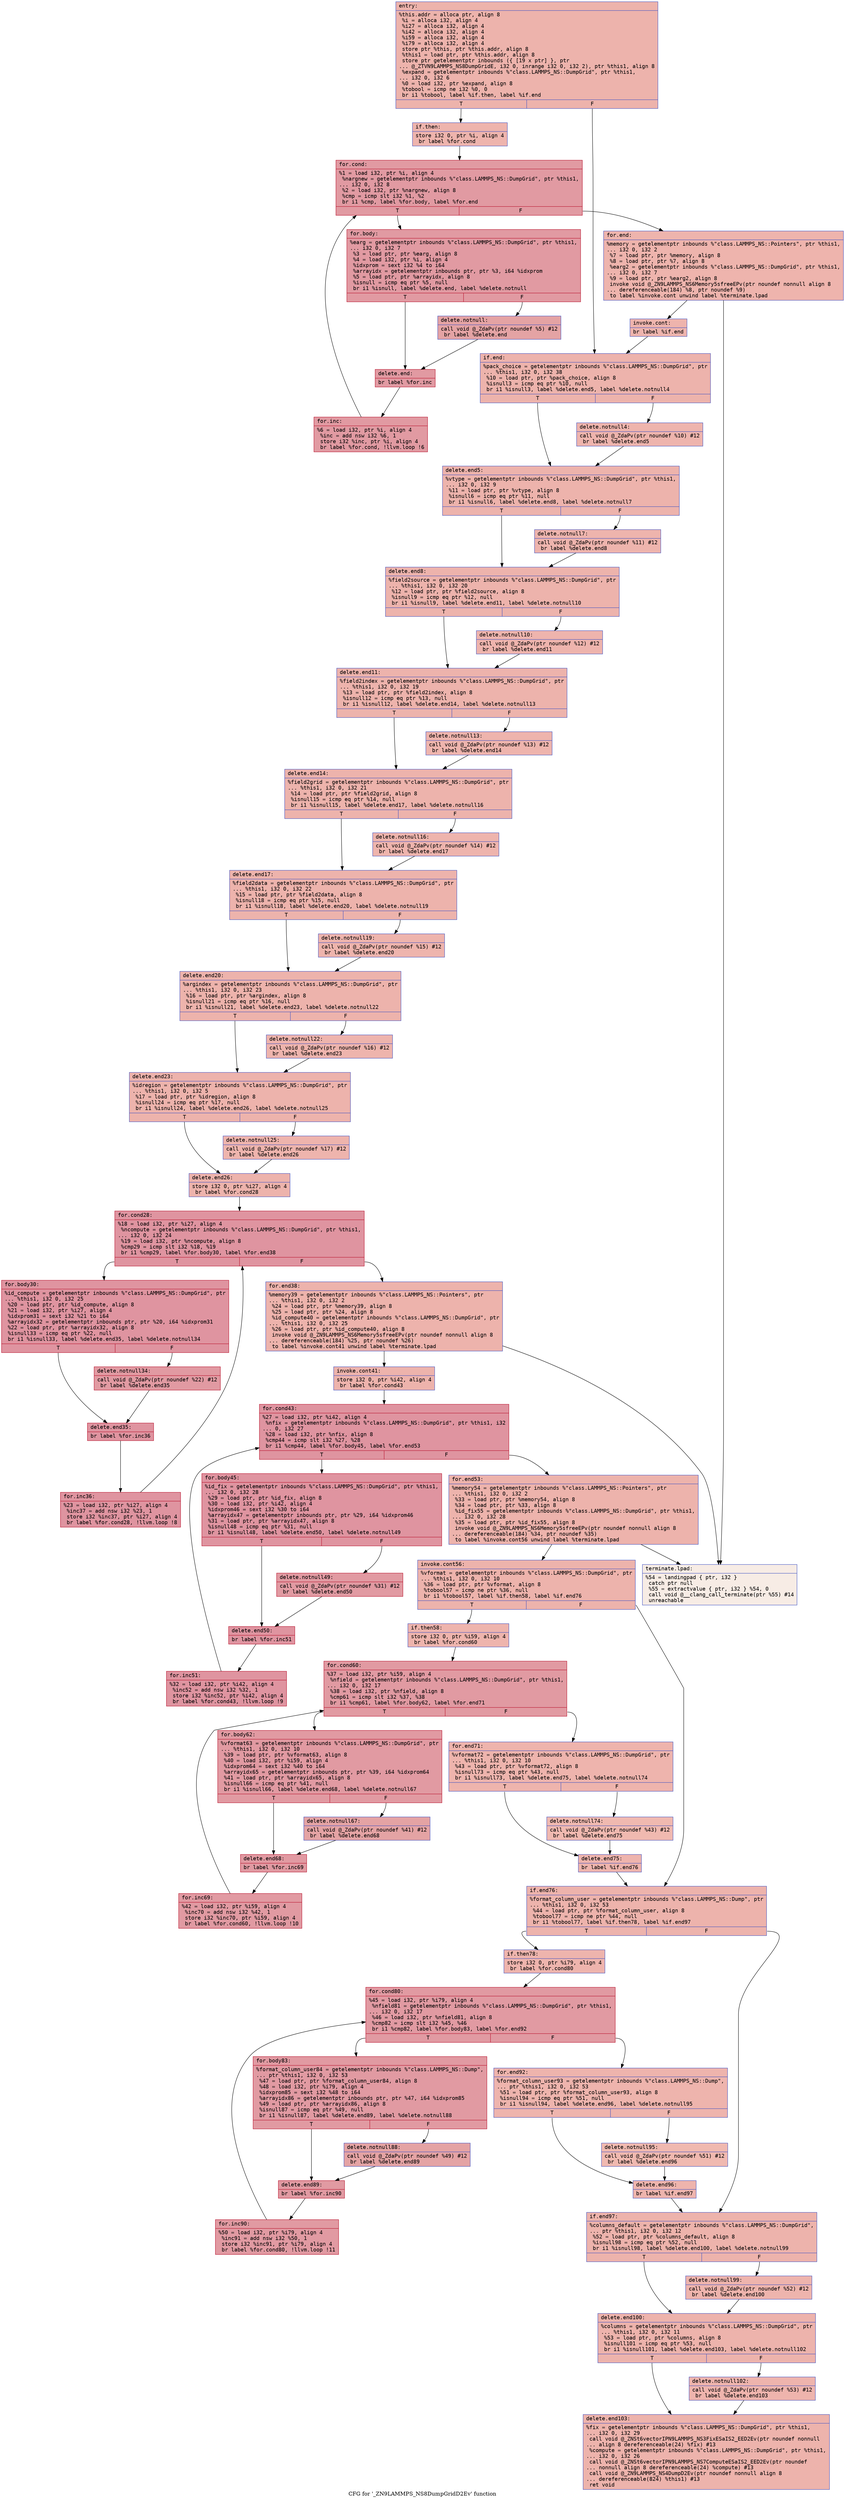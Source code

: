 digraph "CFG for '_ZN9LAMMPS_NS8DumpGridD2Ev' function" {
	label="CFG for '_ZN9LAMMPS_NS8DumpGridD2Ev' function";

	Node0x557f62be4750 [shape=record,color="#3d50c3ff", style=filled, fillcolor="#d6524470" fontname="Courier",label="{entry:\l|  %this.addr = alloca ptr, align 8\l  %i = alloca i32, align 4\l  %i27 = alloca i32, align 4\l  %i42 = alloca i32, align 4\l  %i59 = alloca i32, align 4\l  %i79 = alloca i32, align 4\l  store ptr %this, ptr %this.addr, align 8\l  %this1 = load ptr, ptr %this.addr, align 8\l  store ptr getelementptr inbounds (\{ [19 x ptr] \}, ptr\l... @_ZTVN9LAMMPS_NS8DumpGridE, i32 0, inrange i32 0, i32 2), ptr %this1, align 8\l  %expand = getelementptr inbounds %\"class.LAMMPS_NS::DumpGrid\", ptr %this1,\l... i32 0, i32 6\l  %0 = load i32, ptr %expand, align 8\l  %tobool = icmp ne i32 %0, 0\l  br i1 %tobool, label %if.then, label %if.end\l|{<s0>T|<s1>F}}"];
	Node0x557f62be4750:s0 -> Node0x557f62be4e40[tooltip="entry -> if.then\nProbability 62.50%" ];
	Node0x557f62be4750:s1 -> Node0x557f62be4eb0[tooltip="entry -> if.end\nProbability 37.50%" ];
	Node0x557f62be4e40 [shape=record,color="#3d50c3ff", style=filled, fillcolor="#d8564670" fontname="Courier",label="{if.then:\l|  store i32 0, ptr %i, align 4\l  br label %for.cond\l}"];
	Node0x557f62be4e40 -> Node0x557f62be5210[tooltip="if.then -> for.cond\nProbability 100.00%" ];
	Node0x557f62be5210 [shape=record,color="#b70d28ff", style=filled, fillcolor="#bb1b2c70" fontname="Courier",label="{for.cond:\l|  %1 = load i32, ptr %i, align 4\l  %nargnew = getelementptr inbounds %\"class.LAMMPS_NS::DumpGrid\", ptr %this1,\l... i32 0, i32 8\l  %2 = load i32, ptr %nargnew, align 8\l  %cmp = icmp slt i32 %1, %2\l  br i1 %cmp, label %for.body, label %for.end\l|{<s0>T|<s1>F}}"];
	Node0x557f62be5210:s0 -> Node0x557f62be5560[tooltip="for.cond -> for.body\nProbability 96.88%" ];
	Node0x557f62be5210:s1 -> Node0x557f62be55b0[tooltip="for.cond -> for.end\nProbability 3.12%" ];
	Node0x557f62be5560 [shape=record,color="#b70d28ff", style=filled, fillcolor="#bb1b2c70" fontname="Courier",label="{for.body:\l|  %earg = getelementptr inbounds %\"class.LAMMPS_NS::DumpGrid\", ptr %this1,\l... i32 0, i32 7\l  %3 = load ptr, ptr %earg, align 8\l  %4 = load i32, ptr %i, align 4\l  %idxprom = sext i32 %4 to i64\l  %arrayidx = getelementptr inbounds ptr, ptr %3, i64 %idxprom\l  %5 = load ptr, ptr %arrayidx, align 8\l  %isnull = icmp eq ptr %5, null\l  br i1 %isnull, label %delete.end, label %delete.notnull\l|{<s0>T|<s1>F}}"];
	Node0x557f62be5560:s0 -> Node0x557f62be5ba0[tooltip="for.body -> delete.end\nProbability 37.50%" ];
	Node0x557f62be5560:s1 -> Node0x557f62be5c20[tooltip="for.body -> delete.notnull\nProbability 62.50%" ];
	Node0x557f62be5c20 [shape=record,color="#3d50c3ff", style=filled, fillcolor="#c32e3170" fontname="Courier",label="{delete.notnull:\l|  call void @_ZdaPv(ptr noundef %5) #12\l  br label %delete.end\l}"];
	Node0x557f62be5c20 -> Node0x557f62be5ba0[tooltip="delete.notnull -> delete.end\nProbability 100.00%" ];
	Node0x557f62be5ba0 [shape=record,color="#b70d28ff", style=filled, fillcolor="#bb1b2c70" fontname="Courier",label="{delete.end:\l|  br label %for.inc\l}"];
	Node0x557f62be5ba0 -> Node0x557f62be5f50[tooltip="delete.end -> for.inc\nProbability 100.00%" ];
	Node0x557f62be5f50 [shape=record,color="#b70d28ff", style=filled, fillcolor="#bb1b2c70" fontname="Courier",label="{for.inc:\l|  %6 = load i32, ptr %i, align 4\l  %inc = add nsw i32 %6, 1\l  store i32 %inc, ptr %i, align 4\l  br label %for.cond, !llvm.loop !6\l}"];
	Node0x557f62be5f50 -> Node0x557f62be5210[tooltip="for.inc -> for.cond\nProbability 100.00%" ];
	Node0x557f62be55b0 [shape=record,color="#3d50c3ff", style=filled, fillcolor="#d8564670" fontname="Courier",label="{for.end:\l|  %memory = getelementptr inbounds %\"class.LAMMPS_NS::Pointers\", ptr %this1,\l... i32 0, i32 2\l  %7 = load ptr, ptr %memory, align 8\l  %8 = load ptr, ptr %7, align 8\l  %earg2 = getelementptr inbounds %\"class.LAMMPS_NS::DumpGrid\", ptr %this1,\l... i32 0, i32 7\l  %9 = load ptr, ptr %earg2, align 8\l  invoke void @_ZN9LAMMPS_NS6Memory5sfreeEPv(ptr noundef nonnull align 8\l... dereferenceable(184) %8, ptr noundef %9)\l          to label %invoke.cont unwind label %terminate.lpad\l}"];
	Node0x557f62be55b0 -> Node0x557f62be6890[tooltip="for.end -> invoke.cont\nProbability 100.00%" ];
	Node0x557f62be55b0 -> Node0x557f62be6910[tooltip="for.end -> terminate.lpad\nProbability 0.00%" ];
	Node0x557f62be6890 [shape=record,color="#3d50c3ff", style=filled, fillcolor="#d8564670" fontname="Courier",label="{invoke.cont:\l|  br label %if.end\l}"];
	Node0x557f62be6890 -> Node0x557f62be4eb0[tooltip="invoke.cont -> if.end\nProbability 100.00%" ];
	Node0x557f62be4eb0 [shape=record,color="#3d50c3ff", style=filled, fillcolor="#d6524470" fontname="Courier",label="{if.end:\l|  %pack_choice = getelementptr inbounds %\"class.LAMMPS_NS::DumpGrid\", ptr\l... %this1, i32 0, i32 38\l  %10 = load ptr, ptr %pack_choice, align 8\l  %isnull3 = icmp eq ptr %10, null\l  br i1 %isnull3, label %delete.end5, label %delete.notnull4\l|{<s0>T|<s1>F}}"];
	Node0x557f62be4eb0:s0 -> Node0x557f62be6e70[tooltip="if.end -> delete.end5\nProbability 37.50%" ];
	Node0x557f62be4eb0:s1 -> Node0x557f62be6ef0[tooltip="if.end -> delete.notnull4\nProbability 62.50%" ];
	Node0x557f62be6ef0 [shape=record,color="#3d50c3ff", style=filled, fillcolor="#d8564670" fontname="Courier",label="{delete.notnull4:\l|  call void @_ZdaPv(ptr noundef %10) #12\l  br label %delete.end5\l}"];
	Node0x557f62be6ef0 -> Node0x557f62be6e70[tooltip="delete.notnull4 -> delete.end5\nProbability 100.00%" ];
	Node0x557f62be6e70 [shape=record,color="#3d50c3ff", style=filled, fillcolor="#d6524470" fontname="Courier",label="{delete.end5:\l|  %vtype = getelementptr inbounds %\"class.LAMMPS_NS::DumpGrid\", ptr %this1,\l... i32 0, i32 9\l  %11 = load ptr, ptr %vtype, align 8\l  %isnull6 = icmp eq ptr %11, null\l  br i1 %isnull6, label %delete.end8, label %delete.notnull7\l|{<s0>T|<s1>F}}"];
	Node0x557f62be6e70:s0 -> Node0x557f62be73c0[tooltip="delete.end5 -> delete.end8\nProbability 37.50%" ];
	Node0x557f62be6e70:s1 -> Node0x557f62be7410[tooltip="delete.end5 -> delete.notnull7\nProbability 62.50%" ];
	Node0x557f62be7410 [shape=record,color="#3d50c3ff", style=filled, fillcolor="#d8564670" fontname="Courier",label="{delete.notnull7:\l|  call void @_ZdaPv(ptr noundef %11) #12\l  br label %delete.end8\l}"];
	Node0x557f62be7410 -> Node0x557f62be73c0[tooltip="delete.notnull7 -> delete.end8\nProbability 100.00%" ];
	Node0x557f62be73c0 [shape=record,color="#3d50c3ff", style=filled, fillcolor="#d6524470" fontname="Courier",label="{delete.end8:\l|  %field2source = getelementptr inbounds %\"class.LAMMPS_NS::DumpGrid\", ptr\l... %this1, i32 0, i32 20\l  %12 = load ptr, ptr %field2source, align 8\l  %isnull9 = icmp eq ptr %12, null\l  br i1 %isnull9, label %delete.end11, label %delete.notnull10\l|{<s0>T|<s1>F}}"];
	Node0x557f62be73c0:s0 -> Node0x557f62be78e0[tooltip="delete.end8 -> delete.end11\nProbability 37.50%" ];
	Node0x557f62be73c0:s1 -> Node0x557f62be7990[tooltip="delete.end8 -> delete.notnull10\nProbability 62.50%" ];
	Node0x557f62be7990 [shape=record,color="#3d50c3ff", style=filled, fillcolor="#d8564670" fontname="Courier",label="{delete.notnull10:\l|  call void @_ZdaPv(ptr noundef %12) #12\l  br label %delete.end11\l}"];
	Node0x557f62be7990 -> Node0x557f62be78e0[tooltip="delete.notnull10 -> delete.end11\nProbability 100.00%" ];
	Node0x557f62be78e0 [shape=record,color="#3d50c3ff", style=filled, fillcolor="#d6524470" fontname="Courier",label="{delete.end11:\l|  %field2index = getelementptr inbounds %\"class.LAMMPS_NS::DumpGrid\", ptr\l... %this1, i32 0, i32 19\l  %13 = load ptr, ptr %field2index, align 8\l  %isnull12 = icmp eq ptr %13, null\l  br i1 %isnull12, label %delete.end14, label %delete.notnull13\l|{<s0>T|<s1>F}}"];
	Node0x557f62be78e0:s0 -> Node0x557f62be7e60[tooltip="delete.end11 -> delete.end14\nProbability 37.50%" ];
	Node0x557f62be78e0:s1 -> Node0x557f62be7f10[tooltip="delete.end11 -> delete.notnull13\nProbability 62.50%" ];
	Node0x557f62be7f10 [shape=record,color="#3d50c3ff", style=filled, fillcolor="#d8564670" fontname="Courier",label="{delete.notnull13:\l|  call void @_ZdaPv(ptr noundef %13) #12\l  br label %delete.end14\l}"];
	Node0x557f62be7f10 -> Node0x557f62be7e60[tooltip="delete.notnull13 -> delete.end14\nProbability 100.00%" ];
	Node0x557f62be7e60 [shape=record,color="#3d50c3ff", style=filled, fillcolor="#d6524470" fontname="Courier",label="{delete.end14:\l|  %field2grid = getelementptr inbounds %\"class.LAMMPS_NS::DumpGrid\", ptr\l... %this1, i32 0, i32 21\l  %14 = load ptr, ptr %field2grid, align 8\l  %isnull15 = icmp eq ptr %14, null\l  br i1 %isnull15, label %delete.end17, label %delete.notnull16\l|{<s0>T|<s1>F}}"];
	Node0x557f62be7e60:s0 -> Node0x557f62be83c0[tooltip="delete.end14 -> delete.end17\nProbability 37.50%" ];
	Node0x557f62be7e60:s1 -> Node0x557f62be5fd0[tooltip="delete.end14 -> delete.notnull16\nProbability 62.50%" ];
	Node0x557f62be5fd0 [shape=record,color="#3d50c3ff", style=filled, fillcolor="#d8564670" fontname="Courier",label="{delete.notnull16:\l|  call void @_ZdaPv(ptr noundef %14) #12\l  br label %delete.end17\l}"];
	Node0x557f62be5fd0 -> Node0x557f62be83c0[tooltip="delete.notnull16 -> delete.end17\nProbability 100.00%" ];
	Node0x557f62be83c0 [shape=record,color="#3d50c3ff", style=filled, fillcolor="#d6524470" fontname="Courier",label="{delete.end17:\l|  %field2data = getelementptr inbounds %\"class.LAMMPS_NS::DumpGrid\", ptr\l... %this1, i32 0, i32 22\l  %15 = load ptr, ptr %field2data, align 8\l  %isnull18 = icmp eq ptr %15, null\l  br i1 %isnull18, label %delete.end20, label %delete.notnull19\l|{<s0>T|<s1>F}}"];
	Node0x557f62be83c0:s0 -> Node0x557f62be8c30[tooltip="delete.end17 -> delete.end20\nProbability 37.50%" ];
	Node0x557f62be83c0:s1 -> Node0x557f62be8ce0[tooltip="delete.end17 -> delete.notnull19\nProbability 62.50%" ];
	Node0x557f62be8ce0 [shape=record,color="#3d50c3ff", style=filled, fillcolor="#d8564670" fontname="Courier",label="{delete.notnull19:\l|  call void @_ZdaPv(ptr noundef %15) #12\l  br label %delete.end20\l}"];
	Node0x557f62be8ce0 -> Node0x557f62be8c30[tooltip="delete.notnull19 -> delete.end20\nProbability 100.00%" ];
	Node0x557f62be8c30 [shape=record,color="#3d50c3ff", style=filled, fillcolor="#d6524470" fontname="Courier",label="{delete.end20:\l|  %argindex = getelementptr inbounds %\"class.LAMMPS_NS::DumpGrid\", ptr\l... %this1, i32 0, i32 23\l  %16 = load ptr, ptr %argindex, align 8\l  %isnull21 = icmp eq ptr %16, null\l  br i1 %isnull21, label %delete.end23, label %delete.notnull22\l|{<s0>T|<s1>F}}"];
	Node0x557f62be8c30:s0 -> Node0x557f62be9190[tooltip="delete.end20 -> delete.end23\nProbability 37.50%" ];
	Node0x557f62be8c30:s1 -> Node0x557f62be9240[tooltip="delete.end20 -> delete.notnull22\nProbability 62.50%" ];
	Node0x557f62be9240 [shape=record,color="#3d50c3ff", style=filled, fillcolor="#d8564670" fontname="Courier",label="{delete.notnull22:\l|  call void @_ZdaPv(ptr noundef %16) #12\l  br label %delete.end23\l}"];
	Node0x557f62be9240 -> Node0x557f62be9190[tooltip="delete.notnull22 -> delete.end23\nProbability 100.00%" ];
	Node0x557f62be9190 [shape=record,color="#3d50c3ff", style=filled, fillcolor="#d6524470" fontname="Courier",label="{delete.end23:\l|  %idregion = getelementptr inbounds %\"class.LAMMPS_NS::DumpGrid\", ptr\l... %this1, i32 0, i32 5\l  %17 = load ptr, ptr %idregion, align 8\l  %isnull24 = icmp eq ptr %17, null\l  br i1 %isnull24, label %delete.end26, label %delete.notnull25\l|{<s0>T|<s1>F}}"];
	Node0x557f62be9190:s0 -> Node0x557f62be96f0[tooltip="delete.end23 -> delete.end26\nProbability 37.50%" ];
	Node0x557f62be9190:s1 -> Node0x557f62be97a0[tooltip="delete.end23 -> delete.notnull25\nProbability 62.50%" ];
	Node0x557f62be97a0 [shape=record,color="#3d50c3ff", style=filled, fillcolor="#d8564670" fontname="Courier",label="{delete.notnull25:\l|  call void @_ZdaPv(ptr noundef %17) #12\l  br label %delete.end26\l}"];
	Node0x557f62be97a0 -> Node0x557f62be96f0[tooltip="delete.notnull25 -> delete.end26\nProbability 100.00%" ];
	Node0x557f62be96f0 [shape=record,color="#3d50c3ff", style=filled, fillcolor="#d6524470" fontname="Courier",label="{delete.end26:\l|  store i32 0, ptr %i27, align 4\l  br label %for.cond28\l}"];
	Node0x557f62be96f0 -> Node0x557f62be9b20[tooltip="delete.end26 -> for.cond28\nProbability 100.00%" ];
	Node0x557f62be9b20 [shape=record,color="#b70d28ff", style=filled, fillcolor="#b70d2870" fontname="Courier",label="{for.cond28:\l|  %18 = load i32, ptr %i27, align 4\l  %ncompute = getelementptr inbounds %\"class.LAMMPS_NS::DumpGrid\", ptr %this1,\l... i32 0, i32 24\l  %19 = load i32, ptr %ncompute, align 8\l  %cmp29 = icmp slt i32 %18, %19\l  br i1 %cmp29, label %for.body30, label %for.end38\l|{<s0>T|<s1>F}}"];
	Node0x557f62be9b20:s0 -> Node0x557f62be9e30[tooltip="for.cond28 -> for.body30\nProbability 96.88%" ];
	Node0x557f62be9b20:s1 -> Node0x557f62be9eb0[tooltip="for.cond28 -> for.end38\nProbability 3.12%" ];
	Node0x557f62be9e30 [shape=record,color="#b70d28ff", style=filled, fillcolor="#b70d2870" fontname="Courier",label="{for.body30:\l|  %id_compute = getelementptr inbounds %\"class.LAMMPS_NS::DumpGrid\", ptr\l... %this1, i32 0, i32 25\l  %20 = load ptr, ptr %id_compute, align 8\l  %21 = load i32, ptr %i27, align 4\l  %idxprom31 = sext i32 %21 to i64\l  %arrayidx32 = getelementptr inbounds ptr, ptr %20, i64 %idxprom31\l  %22 = load ptr, ptr %arrayidx32, align 8\l  %isnull33 = icmp eq ptr %22, null\l  br i1 %isnull33, label %delete.end35, label %delete.notnull34\l|{<s0>T|<s1>F}}"];
	Node0x557f62be9e30:s0 -> Node0x557f62bea480[tooltip="for.body30 -> delete.end35\nProbability 37.50%" ];
	Node0x557f62be9e30:s1 -> Node0x557f62bea530[tooltip="for.body30 -> delete.notnull34\nProbability 62.50%" ];
	Node0x557f62bea530 [shape=record,color="#b70d28ff", style=filled, fillcolor="#bb1b2c70" fontname="Courier",label="{delete.notnull34:\l|  call void @_ZdaPv(ptr noundef %22) #12\l  br label %delete.end35\l}"];
	Node0x557f62bea530 -> Node0x557f62bea480[tooltip="delete.notnull34 -> delete.end35\nProbability 100.00%" ];
	Node0x557f62bea480 [shape=record,color="#b70d28ff", style=filled, fillcolor="#b70d2870" fontname="Courier",label="{delete.end35:\l|  br label %for.inc36\l}"];
	Node0x557f62bea480 -> Node0x557f62bea890[tooltip="delete.end35 -> for.inc36\nProbability 100.00%" ];
	Node0x557f62bea890 [shape=record,color="#b70d28ff", style=filled, fillcolor="#b70d2870" fontname="Courier",label="{for.inc36:\l|  %23 = load i32, ptr %i27, align 4\l  %inc37 = add nsw i32 %23, 1\l  store i32 %inc37, ptr %i27, align 4\l  br label %for.cond28, !llvm.loop !8\l}"];
	Node0x557f62bea890 -> Node0x557f62be9b20[tooltip="for.inc36 -> for.cond28\nProbability 100.00%" ];
	Node0x557f62be9eb0 [shape=record,color="#3d50c3ff", style=filled, fillcolor="#d6524470" fontname="Courier",label="{for.end38:\l|  %memory39 = getelementptr inbounds %\"class.LAMMPS_NS::Pointers\", ptr\l... %this1, i32 0, i32 2\l  %24 = load ptr, ptr %memory39, align 8\l  %25 = load ptr, ptr %24, align 8\l  %id_compute40 = getelementptr inbounds %\"class.LAMMPS_NS::DumpGrid\", ptr\l... %this1, i32 0, i32 25\l  %26 = load ptr, ptr %id_compute40, align 8\l  invoke void @_ZN9LAMMPS_NS6Memory5sfreeEPv(ptr noundef nonnull align 8\l... dereferenceable(184) %25, ptr noundef %26)\l          to label %invoke.cont41 unwind label %terminate.lpad\l}"];
	Node0x557f62be9eb0 -> Node0x557f62beb020[tooltip="for.end38 -> invoke.cont41\nProbability 100.00%" ];
	Node0x557f62be9eb0 -> Node0x557f62be6910[tooltip="for.end38 -> terminate.lpad\nProbability 0.00%" ];
	Node0x557f62beb020 [shape=record,color="#3d50c3ff", style=filled, fillcolor="#d6524470" fontname="Courier",label="{invoke.cont41:\l|  store i32 0, ptr %i42, align 4\l  br label %for.cond43\l}"];
	Node0x557f62beb020 -> Node0x557f62beb300[tooltip="invoke.cont41 -> for.cond43\nProbability 100.00%" ];
	Node0x557f62beb300 [shape=record,color="#b70d28ff", style=filled, fillcolor="#b70d2870" fontname="Courier",label="{for.cond43:\l|  %27 = load i32, ptr %i42, align 4\l  %nfix = getelementptr inbounds %\"class.LAMMPS_NS::DumpGrid\", ptr %this1, i32\l... 0, i32 27\l  %28 = load i32, ptr %nfix, align 8\l  %cmp44 = icmp slt i32 %27, %28\l  br i1 %cmp44, label %for.body45, label %for.end53\l|{<s0>T|<s1>F}}"];
	Node0x557f62beb300:s0 -> Node0x557f62beb610[tooltip="for.cond43 -> for.body45\nProbability 96.88%" ];
	Node0x557f62beb300:s1 -> Node0x557f62beb660[tooltip="for.cond43 -> for.end53\nProbability 3.12%" ];
	Node0x557f62beb610 [shape=record,color="#b70d28ff", style=filled, fillcolor="#b70d2870" fontname="Courier",label="{for.body45:\l|  %id_fix = getelementptr inbounds %\"class.LAMMPS_NS::DumpGrid\", ptr %this1,\l... i32 0, i32 28\l  %29 = load ptr, ptr %id_fix, align 8\l  %30 = load i32, ptr %i42, align 4\l  %idxprom46 = sext i32 %30 to i64\l  %arrayidx47 = getelementptr inbounds ptr, ptr %29, i64 %idxprom46\l  %31 = load ptr, ptr %arrayidx47, align 8\l  %isnull48 = icmp eq ptr %31, null\l  br i1 %isnull48, label %delete.end50, label %delete.notnull49\l|{<s0>T|<s1>F}}"];
	Node0x557f62beb610:s0 -> Node0x557f62bebc20[tooltip="for.body45 -> delete.end50\nProbability 37.50%" ];
	Node0x557f62beb610:s1 -> Node0x557f62bebcd0[tooltip="for.body45 -> delete.notnull49\nProbability 62.50%" ];
	Node0x557f62bebcd0 [shape=record,color="#b70d28ff", style=filled, fillcolor="#bb1b2c70" fontname="Courier",label="{delete.notnull49:\l|  call void @_ZdaPv(ptr noundef %31) #12\l  br label %delete.end50\l}"];
	Node0x557f62bebcd0 -> Node0x557f62bebc20[tooltip="delete.notnull49 -> delete.end50\nProbability 100.00%" ];
	Node0x557f62bebc20 [shape=record,color="#b70d28ff", style=filled, fillcolor="#b70d2870" fontname="Courier",label="{delete.end50:\l|  br label %for.inc51\l}"];
	Node0x557f62bebc20 -> Node0x557f62bebfd0[tooltip="delete.end50 -> for.inc51\nProbability 100.00%" ];
	Node0x557f62bebfd0 [shape=record,color="#b70d28ff", style=filled, fillcolor="#b70d2870" fontname="Courier",label="{for.inc51:\l|  %32 = load i32, ptr %i42, align 4\l  %inc52 = add nsw i32 %32, 1\l  store i32 %inc52, ptr %i42, align 4\l  br label %for.cond43, !llvm.loop !9\l}"];
	Node0x557f62bebfd0 -> Node0x557f62beb300[tooltip="for.inc51 -> for.cond43\nProbability 100.00%" ];
	Node0x557f62beb660 [shape=record,color="#3d50c3ff", style=filled, fillcolor="#d6524470" fontname="Courier",label="{for.end53:\l|  %memory54 = getelementptr inbounds %\"class.LAMMPS_NS::Pointers\", ptr\l... %this1, i32 0, i32 2\l  %33 = load ptr, ptr %memory54, align 8\l  %34 = load ptr, ptr %33, align 8\l  %id_fix55 = getelementptr inbounds %\"class.LAMMPS_NS::DumpGrid\", ptr %this1,\l... i32 0, i32 28\l  %35 = load ptr, ptr %id_fix55, align 8\l  invoke void @_ZN9LAMMPS_NS6Memory5sfreeEPv(ptr noundef nonnull align 8\l... dereferenceable(184) %34, ptr noundef %35)\l          to label %invoke.cont56 unwind label %terminate.lpad\l}"];
	Node0x557f62beb660 -> Node0x557f62bc3f10[tooltip="for.end53 -> invoke.cont56\nProbability 100.00%" ];
	Node0x557f62beb660 -> Node0x557f62be6910[tooltip="for.end53 -> terminate.lpad\nProbability 0.00%" ];
	Node0x557f62bc3f10 [shape=record,color="#3d50c3ff", style=filled, fillcolor="#d6524470" fontname="Courier",label="{invoke.cont56:\l|  %vformat = getelementptr inbounds %\"class.LAMMPS_NS::DumpGrid\", ptr\l... %this1, i32 0, i32 10\l  %36 = load ptr, ptr %vformat, align 8\l  %tobool57 = icmp ne ptr %36, null\l  br i1 %tobool57, label %if.then58, label %if.end76\l|{<s0>T|<s1>F}}"];
	Node0x557f62bc3f10:s0 -> Node0x557f62bc4320[tooltip="invoke.cont56 -> if.then58\nProbability 62.50%" ];
	Node0x557f62bc3f10:s1 -> Node0x557f62be8440[tooltip="invoke.cont56 -> if.end76\nProbability 37.50%" ];
	Node0x557f62bc4320 [shape=record,color="#3d50c3ff", style=filled, fillcolor="#d8564670" fontname="Courier",label="{if.then58:\l|  store i32 0, ptr %i59, align 4\l  br label %for.cond60\l}"];
	Node0x557f62bc4320 -> Node0x557f62be8610[tooltip="if.then58 -> for.cond60\nProbability 100.00%" ];
	Node0x557f62be8610 [shape=record,color="#b70d28ff", style=filled, fillcolor="#bb1b2c70" fontname="Courier",label="{for.cond60:\l|  %37 = load i32, ptr %i59, align 4\l  %nfield = getelementptr inbounds %\"class.LAMMPS_NS::DumpGrid\", ptr %this1,\l... i32 0, i32 17\l  %38 = load i32, ptr %nfield, align 8\l  %cmp61 = icmp slt i32 %37, %38\l  br i1 %cmp61, label %for.body62, label %for.end71\l|{<s0>T|<s1>F}}"];
	Node0x557f62be8610:s0 -> Node0x557f62be8970[tooltip="for.cond60 -> for.body62\nProbability 96.88%" ];
	Node0x557f62be8610:s1 -> Node0x557f62be89f0[tooltip="for.cond60 -> for.end71\nProbability 3.12%" ];
	Node0x557f62be8970 [shape=record,color="#b70d28ff", style=filled, fillcolor="#bb1b2c70" fontname="Courier",label="{for.body62:\l|  %vformat63 = getelementptr inbounds %\"class.LAMMPS_NS::DumpGrid\", ptr\l... %this1, i32 0, i32 10\l  %39 = load ptr, ptr %vformat63, align 8\l  %40 = load i32, ptr %i59, align 4\l  %idxprom64 = sext i32 %40 to i64\l  %arrayidx65 = getelementptr inbounds ptr, ptr %39, i64 %idxprom64\l  %41 = load ptr, ptr %arrayidx65, align 8\l  %isnull66 = icmp eq ptr %41, null\l  br i1 %isnull66, label %delete.end68, label %delete.notnull67\l|{<s0>T|<s1>F}}"];
	Node0x557f62be8970:s0 -> Node0x557f62bc5510[tooltip="for.body62 -> delete.end68\nProbability 37.50%" ];
	Node0x557f62be8970:s1 -> Node0x557f62bc55c0[tooltip="for.body62 -> delete.notnull67\nProbability 62.50%" ];
	Node0x557f62bc55c0 [shape=record,color="#3d50c3ff", style=filled, fillcolor="#c32e3170" fontname="Courier",label="{delete.notnull67:\l|  call void @_ZdaPv(ptr noundef %41) #12\l  br label %delete.end68\l}"];
	Node0x557f62bc55c0 -> Node0x557f62bc5510[tooltip="delete.notnull67 -> delete.end68\nProbability 100.00%" ];
	Node0x557f62bc5510 [shape=record,color="#b70d28ff", style=filled, fillcolor="#bb1b2c70" fontname="Courier",label="{delete.end68:\l|  br label %for.inc69\l}"];
	Node0x557f62bc5510 -> Node0x557f62bc5900[tooltip="delete.end68 -> for.inc69\nProbability 100.00%" ];
	Node0x557f62bc5900 [shape=record,color="#b70d28ff", style=filled, fillcolor="#bb1b2c70" fontname="Courier",label="{for.inc69:\l|  %42 = load i32, ptr %i59, align 4\l  %inc70 = add nsw i32 %42, 1\l  store i32 %inc70, ptr %i59, align 4\l  br label %for.cond60, !llvm.loop !10\l}"];
	Node0x557f62bc5900 -> Node0x557f62be8610[tooltip="for.inc69 -> for.cond60\nProbability 100.00%" ];
	Node0x557f62be89f0 [shape=record,color="#3d50c3ff", style=filled, fillcolor="#d8564670" fontname="Courier",label="{for.end71:\l|  %vformat72 = getelementptr inbounds %\"class.LAMMPS_NS::DumpGrid\", ptr\l... %this1, i32 0, i32 10\l  %43 = load ptr, ptr %vformat72, align 8\l  %isnull73 = icmp eq ptr %43, null\l  br i1 %isnull73, label %delete.end75, label %delete.notnull74\l|{<s0>T|<s1>F}}"];
	Node0x557f62be89f0:s0 -> Node0x557f62bc5f30[tooltip="for.end71 -> delete.end75\nProbability 37.50%" ];
	Node0x557f62be89f0:s1 -> Node0x557f62bc5fe0[tooltip="for.end71 -> delete.notnull74\nProbability 62.50%" ];
	Node0x557f62bc5fe0 [shape=record,color="#3d50c3ff", style=filled, fillcolor="#de614d70" fontname="Courier",label="{delete.notnull74:\l|  call void @_ZdaPv(ptr noundef %43) #12\l  br label %delete.end75\l}"];
	Node0x557f62bc5fe0 -> Node0x557f62bc5f30[tooltip="delete.notnull74 -> delete.end75\nProbability 100.00%" ];
	Node0x557f62bc5f30 [shape=record,color="#3d50c3ff", style=filled, fillcolor="#d8564670" fontname="Courier",label="{delete.end75:\l|  br label %if.end76\l}"];
	Node0x557f62bc5f30 -> Node0x557f62be8440[tooltip="delete.end75 -> if.end76\nProbability 100.00%" ];
	Node0x557f62be8440 [shape=record,color="#3d50c3ff", style=filled, fillcolor="#d6524470" fontname="Courier",label="{if.end76:\l|  %format_column_user = getelementptr inbounds %\"class.LAMMPS_NS::Dump\", ptr\l... %this1, i32 0, i32 53\l  %44 = load ptr, ptr %format_column_user, align 8\l  %tobool77 = icmp ne ptr %44, null\l  br i1 %tobool77, label %if.then78, label %if.end97\l|{<s0>T|<s1>F}}"];
	Node0x557f62be8440:s0 -> Node0x557f62bc6580[tooltip="if.end76 -> if.then78\nProbability 62.50%" ];
	Node0x557f62be8440:s1 -> Node0x557f62bc65d0[tooltip="if.end76 -> if.end97\nProbability 37.50%" ];
	Node0x557f62bc6580 [shape=record,color="#3d50c3ff", style=filled, fillcolor="#d8564670" fontname="Courier",label="{if.then78:\l|  store i32 0, ptr %i79, align 4\l  br label %for.cond80\l}"];
	Node0x557f62bc6580 -> Node0x557f62bc67a0[tooltip="if.then78 -> for.cond80\nProbability 100.00%" ];
	Node0x557f62bc67a0 [shape=record,color="#b70d28ff", style=filled, fillcolor="#bb1b2c70" fontname="Courier",label="{for.cond80:\l|  %45 = load i32, ptr %i79, align 4\l  %nfield81 = getelementptr inbounds %\"class.LAMMPS_NS::DumpGrid\", ptr %this1,\l... i32 0, i32 17\l  %46 = load i32, ptr %nfield81, align 8\l  %cmp82 = icmp slt i32 %45, %46\l  br i1 %cmp82, label %for.body83, label %for.end92\l|{<s0>T|<s1>F}}"];
	Node0x557f62bc67a0:s0 -> Node0x557f62bc6ae0[tooltip="for.cond80 -> for.body83\nProbability 96.88%" ];
	Node0x557f62bc67a0:s1 -> Node0x557f62bc6b60[tooltip="for.cond80 -> for.end92\nProbability 3.12%" ];
	Node0x557f62bc6ae0 [shape=record,color="#b70d28ff", style=filled, fillcolor="#bb1b2c70" fontname="Courier",label="{for.body83:\l|  %format_column_user84 = getelementptr inbounds %\"class.LAMMPS_NS::Dump\",\l... ptr %this1, i32 0, i32 53\l  %47 = load ptr, ptr %format_column_user84, align 8\l  %48 = load i32, ptr %i79, align 4\l  %idxprom85 = sext i32 %48 to i64\l  %arrayidx86 = getelementptr inbounds ptr, ptr %47, i64 %idxprom85\l  %49 = load ptr, ptr %arrayidx86, align 8\l  %isnull87 = icmp eq ptr %49, null\l  br i1 %isnull87, label %delete.end89, label %delete.notnull88\l|{<s0>T|<s1>F}}"];
	Node0x557f62bc6ae0:s0 -> Node0x557f62bf41e0[tooltip="for.body83 -> delete.end89\nProbability 37.50%" ];
	Node0x557f62bc6ae0:s1 -> Node0x557f62bf4290[tooltip="for.body83 -> delete.notnull88\nProbability 62.50%" ];
	Node0x557f62bf4290 [shape=record,color="#3d50c3ff", style=filled, fillcolor="#c32e3170" fontname="Courier",label="{delete.notnull88:\l|  call void @_ZdaPv(ptr noundef %49) #12\l  br label %delete.end89\l}"];
	Node0x557f62bf4290 -> Node0x557f62bf41e0[tooltip="delete.notnull88 -> delete.end89\nProbability 100.00%" ];
	Node0x557f62bf41e0 [shape=record,color="#b70d28ff", style=filled, fillcolor="#bb1b2c70" fontname="Courier",label="{delete.end89:\l|  br label %for.inc90\l}"];
	Node0x557f62bf41e0 -> Node0x557f62bf4540[tooltip="delete.end89 -> for.inc90\nProbability 100.00%" ];
	Node0x557f62bf4540 [shape=record,color="#b70d28ff", style=filled, fillcolor="#bb1b2c70" fontname="Courier",label="{for.inc90:\l|  %50 = load i32, ptr %i79, align 4\l  %inc91 = add nsw i32 %50, 1\l  store i32 %inc91, ptr %i79, align 4\l  br label %for.cond80, !llvm.loop !11\l}"];
	Node0x557f62bf4540 -> Node0x557f62bc67a0[tooltip="for.inc90 -> for.cond80\nProbability 100.00%" ];
	Node0x557f62bc6b60 [shape=record,color="#3d50c3ff", style=filled, fillcolor="#d8564670" fontname="Courier",label="{for.end92:\l|  %format_column_user93 = getelementptr inbounds %\"class.LAMMPS_NS::Dump\",\l... ptr %this1, i32 0, i32 53\l  %51 = load ptr, ptr %format_column_user93, align 8\l  %isnull94 = icmp eq ptr %51, null\l  br i1 %isnull94, label %delete.end96, label %delete.notnull95\l|{<s0>T|<s1>F}}"];
	Node0x557f62bc6b60:s0 -> Node0x557f62bf4bd0[tooltip="for.end92 -> delete.end96\nProbability 37.50%" ];
	Node0x557f62bc6b60:s1 -> Node0x557f62bf4c50[tooltip="for.end92 -> delete.notnull95\nProbability 62.50%" ];
	Node0x557f62bf4c50 [shape=record,color="#3d50c3ff", style=filled, fillcolor="#de614d70" fontname="Courier",label="{delete.notnull95:\l|  call void @_ZdaPv(ptr noundef %51) #12\l  br label %delete.end96\l}"];
	Node0x557f62bf4c50 -> Node0x557f62bf4bd0[tooltip="delete.notnull95 -> delete.end96\nProbability 100.00%" ];
	Node0x557f62bf4bd0 [shape=record,color="#3d50c3ff", style=filled, fillcolor="#d8564670" fontname="Courier",label="{delete.end96:\l|  br label %if.end97\l}"];
	Node0x557f62bf4bd0 -> Node0x557f62bc65d0[tooltip="delete.end96 -> if.end97\nProbability 100.00%" ];
	Node0x557f62bc65d0 [shape=record,color="#3d50c3ff", style=filled, fillcolor="#d6524470" fontname="Courier",label="{if.end97:\l|  %columns_default = getelementptr inbounds %\"class.LAMMPS_NS::DumpGrid\",\l... ptr %this1, i32 0, i32 12\l  %52 = load ptr, ptr %columns_default, align 8\l  %isnull98 = icmp eq ptr %52, null\l  br i1 %isnull98, label %delete.end100, label %delete.notnull99\l|{<s0>T|<s1>F}}"];
	Node0x557f62bc65d0:s0 -> Node0x557f62bf5160[tooltip="if.end97 -> delete.end100\nProbability 37.50%" ];
	Node0x557f62bc65d0:s1 -> Node0x557f62bf5210[tooltip="if.end97 -> delete.notnull99\nProbability 62.50%" ];
	Node0x557f62bf5210 [shape=record,color="#3d50c3ff", style=filled, fillcolor="#d8564670" fontname="Courier",label="{delete.notnull99:\l|  call void @_ZdaPv(ptr noundef %52) #12\l  br label %delete.end100\l}"];
	Node0x557f62bf5210 -> Node0x557f62bf5160[tooltip="delete.notnull99 -> delete.end100\nProbability 100.00%" ];
	Node0x557f62bf5160 [shape=record,color="#3d50c3ff", style=filled, fillcolor="#d6524470" fontname="Courier",label="{delete.end100:\l|  %columns = getelementptr inbounds %\"class.LAMMPS_NS::DumpGrid\", ptr\l... %this1, i32 0, i32 11\l  %53 = load ptr, ptr %columns, align 8\l  %isnull101 = icmp eq ptr %53, null\l  br i1 %isnull101, label %delete.end103, label %delete.notnull102\l|{<s0>T|<s1>F}}"];
	Node0x557f62bf5160:s0 -> Node0x557f62bf56c0[tooltip="delete.end100 -> delete.end103\nProbability 37.50%" ];
	Node0x557f62bf5160:s1 -> Node0x557f62bf5740[tooltip="delete.end100 -> delete.notnull102\nProbability 62.50%" ];
	Node0x557f62bf5740 [shape=record,color="#3d50c3ff", style=filled, fillcolor="#d8564670" fontname="Courier",label="{delete.notnull102:\l|  call void @_ZdaPv(ptr noundef %53) #12\l  br label %delete.end103\l}"];
	Node0x557f62bf5740 -> Node0x557f62bf56c0[tooltip="delete.notnull102 -> delete.end103\nProbability 100.00%" ];
	Node0x557f62bf56c0 [shape=record,color="#3d50c3ff", style=filled, fillcolor="#d6524470" fontname="Courier",label="{delete.end103:\l|  %fix = getelementptr inbounds %\"class.LAMMPS_NS::DumpGrid\", ptr %this1,\l... i32 0, i32 29\l  call void @_ZNSt6vectorIPN9LAMMPS_NS3FixESaIS2_EED2Ev(ptr noundef nonnull\l... align 8 dereferenceable(24) %fix) #13\l  %compute = getelementptr inbounds %\"class.LAMMPS_NS::DumpGrid\", ptr %this1,\l... i32 0, i32 26\l  call void @_ZNSt6vectorIPN9LAMMPS_NS7ComputeESaIS2_EED2Ev(ptr noundef\l... nonnull align 8 dereferenceable(24) %compute) #13\l  call void @_ZN9LAMMPS_NS4DumpD2Ev(ptr noundef nonnull align 8\l... dereferenceable(824) %this1) #13\l  ret void\l}"];
	Node0x557f62be6910 [shape=record,color="#3d50c3ff", style=filled, fillcolor="#ecd3c570" fontname="Courier",label="{terminate.lpad:\l|  %54 = landingpad \{ ptr, i32 \}\l          catch ptr null\l  %55 = extractvalue \{ ptr, i32 \} %54, 0\l  call void @__clang_call_terminate(ptr %55) #14\l  unreachable\l}"];
}

